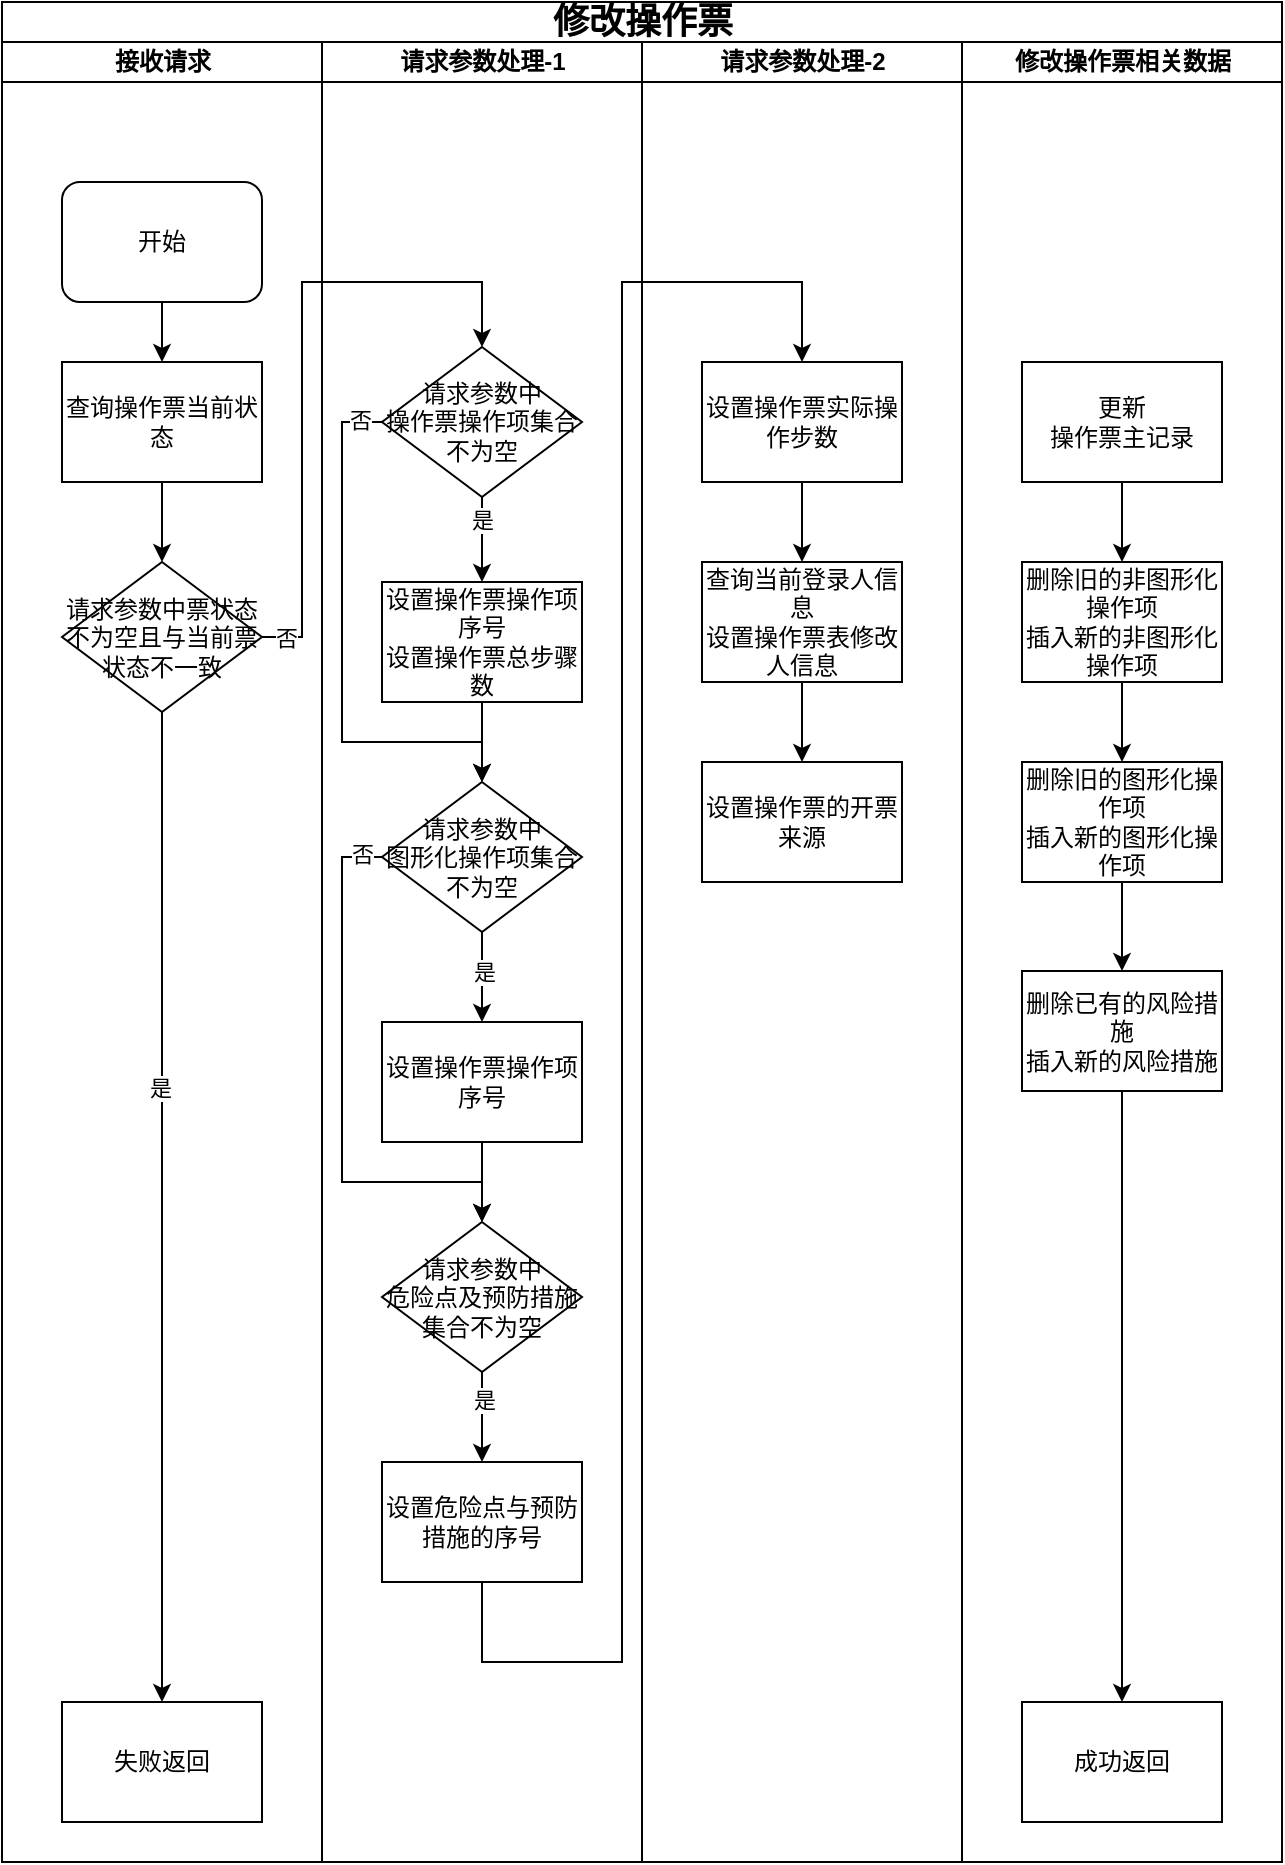 <mxfile version="26.2.4">
  <diagram name="第 1 页" id="Mi5FJn27tM2lNLOmDuyB">
    <mxGraphModel dx="1044" dy="562" grid="1" gridSize="10" guides="1" tooltips="1" connect="1" arrows="1" fold="1" page="1" pageScale="1" pageWidth="827" pageHeight="1169" math="0" shadow="0">
      <root>
        <mxCell id="0" />
        <mxCell id="1" parent="0" />
        <mxCell id="xkGVcfHma229tYRSmBUg-1" value="&lt;font style=&quot;font-size: 18px;&quot;&gt;修改操作票&lt;/font&gt;" style="swimlane;html=1;childLayout=stackLayout;startSize=20;rounded=0;shadow=0;labelBackgroundColor=none;strokeWidth=1;fontFamily=Verdana;fontSize=8;align=center;" vertex="1" parent="1">
          <mxGeometry x="70" y="40" width="640" height="930" as="geometry" />
        </mxCell>
        <mxCell id="xkGVcfHma229tYRSmBUg-2" value="接收请求" style="swimlane;html=1;startSize=20;" vertex="1" parent="xkGVcfHma229tYRSmBUg-1">
          <mxGeometry y="20" width="160" height="910" as="geometry">
            <mxRectangle y="20" width="40" height="730" as="alternateBounds" />
          </mxGeometry>
        </mxCell>
        <mxCell id="xkGVcfHma229tYRSmBUg-3" style="edgeStyle=orthogonalEdgeStyle;rounded=0;orthogonalLoop=1;jettySize=auto;html=1;exitX=0.5;exitY=1;exitDx=0;exitDy=0;entryX=0.5;entryY=0;entryDx=0;entryDy=0;" edge="1" parent="xkGVcfHma229tYRSmBUg-2" source="xkGVcfHma229tYRSmBUg-4" target="xkGVcfHma229tYRSmBUg-10">
          <mxGeometry relative="1" as="geometry">
            <mxPoint x="70" y="167.5" as="targetPoint" />
          </mxGeometry>
        </mxCell>
        <mxCell id="xkGVcfHma229tYRSmBUg-4" value="&lt;font style=&quot;font-size: 12px;&quot;&gt;开始&lt;/font&gt;" style="rounded=1;whiteSpace=wrap;html=1;shadow=0;labelBackgroundColor=none;strokeWidth=1;fontFamily=Verdana;fontSize=8;align=center;" vertex="1" parent="xkGVcfHma229tYRSmBUg-2">
          <mxGeometry x="30" y="70" width="100" height="60" as="geometry" />
        </mxCell>
        <mxCell id="xkGVcfHma229tYRSmBUg-6" style="edgeStyle=orthogonalEdgeStyle;rounded=0;orthogonalLoop=1;jettySize=auto;html=1;entryX=0.5;entryY=0;entryDx=0;entryDy=0;exitX=0.5;exitY=1;exitDx=0;exitDy=0;" edge="1" parent="xkGVcfHma229tYRSmBUg-2" source="xkGVcfHma229tYRSmBUg-122" target="xkGVcfHma229tYRSmBUg-8">
          <mxGeometry relative="1" as="geometry">
            <mxPoint x="70" y="980" as="targetPoint" />
            <mxPoint x="70" y="440" as="sourcePoint" />
            <Array as="points">
              <mxPoint x="80" y="660" />
              <mxPoint x="80" y="660" />
            </Array>
          </mxGeometry>
        </mxCell>
        <mxCell id="xkGVcfHma229tYRSmBUg-7" value="是" style="edgeLabel;html=1;align=center;verticalAlign=middle;resizable=0;points=[];" vertex="1" connectable="0" parent="xkGVcfHma229tYRSmBUg-6">
          <mxGeometry x="-0.24" y="-1" relative="1" as="geometry">
            <mxPoint as="offset" />
          </mxGeometry>
        </mxCell>
        <mxCell id="xkGVcfHma229tYRSmBUg-8" value="&lt;span style=&quot;font-size: 12px;&quot;&gt;失败返回&lt;/span&gt;" style="whiteSpace=wrap;html=1;fontSize=8;fontFamily=Verdana;rounded=0;shadow=0;labelBackgroundColor=none;strokeWidth=1;" vertex="1" parent="xkGVcfHma229tYRSmBUg-2">
          <mxGeometry x="30" y="830" width="100" height="60" as="geometry" />
        </mxCell>
        <mxCell id="xkGVcfHma229tYRSmBUg-9" style="edgeStyle=orthogonalEdgeStyle;rounded=0;orthogonalLoop=1;jettySize=auto;html=1;exitX=0.5;exitY=1;exitDx=0;exitDy=0;entryX=0.5;entryY=0;entryDx=0;entryDy=0;" edge="1" parent="xkGVcfHma229tYRSmBUg-2" source="xkGVcfHma229tYRSmBUg-10" target="xkGVcfHma229tYRSmBUg-122">
          <mxGeometry relative="1" as="geometry">
            <mxPoint x="70" y="260" as="targetPoint" />
          </mxGeometry>
        </mxCell>
        <mxCell id="xkGVcfHma229tYRSmBUg-10" value="&lt;span style=&quot;font-size: 12px;&quot;&gt;查询操作票当前状态&lt;/span&gt;" style="whiteSpace=wrap;html=1;fontSize=8;fontFamily=Verdana;rounded=0;shadow=0;labelBackgroundColor=none;strokeWidth=1;" vertex="1" parent="xkGVcfHma229tYRSmBUg-2">
          <mxGeometry x="30" y="160" width="100" height="60" as="geometry" />
        </mxCell>
        <mxCell id="xkGVcfHma229tYRSmBUg-122" value="&lt;span style=&quot;font-size: 12px;&quot;&gt;请求参数中票状态&lt;/span&gt;&lt;div&gt;&lt;span style=&quot;font-size: 12px;&quot;&gt;不为空且与当前票状态不一致&lt;/span&gt;&lt;/div&gt;" style="rhombus;whiteSpace=wrap;html=1;rounded=0;shadow=0;labelBackgroundColor=none;strokeWidth=1;fontFamily=Verdana;fontSize=8;align=center;" vertex="1" parent="xkGVcfHma229tYRSmBUg-2">
          <mxGeometry x="30" y="260" width="100" height="75" as="geometry" />
        </mxCell>
        <mxCell id="xkGVcfHma229tYRSmBUg-13" value="请求参数处理-1" style="swimlane;html=1;startSize=20;" vertex="1" parent="xkGVcfHma229tYRSmBUg-1">
          <mxGeometry x="160" y="20" width="160" height="910" as="geometry" />
        </mxCell>
        <mxCell id="xkGVcfHma229tYRSmBUg-14" style="edgeStyle=orthogonalEdgeStyle;rounded=0;orthogonalLoop=1;jettySize=auto;html=1;exitX=0.5;exitY=1;exitDx=0;exitDy=0;" edge="1" parent="xkGVcfHma229tYRSmBUg-13" source="xkGVcfHma229tYRSmBUg-18" target="xkGVcfHma229tYRSmBUg-123">
          <mxGeometry relative="1" as="geometry">
            <mxPoint x="80" y="270" as="targetPoint" />
          </mxGeometry>
        </mxCell>
        <mxCell id="xkGVcfHma229tYRSmBUg-15" value="是" style="edgeLabel;html=1;align=center;verticalAlign=middle;resizable=0;points=[];" vertex="1" connectable="0" parent="xkGVcfHma229tYRSmBUg-14">
          <mxGeometry x="-0.414" relative="1" as="geometry">
            <mxPoint y="-1" as="offset" />
          </mxGeometry>
        </mxCell>
        <mxCell id="xkGVcfHma229tYRSmBUg-128" style="edgeStyle=orthogonalEdgeStyle;rounded=0;orthogonalLoop=1;jettySize=auto;html=1;exitX=0;exitY=0.5;exitDx=0;exitDy=0;entryX=0.5;entryY=0;entryDx=0;entryDy=0;" edge="1" parent="xkGVcfHma229tYRSmBUg-13" source="xkGVcfHma229tYRSmBUg-18" target="xkGVcfHma229tYRSmBUg-124">
          <mxGeometry relative="1" as="geometry">
            <Array as="points">
              <mxPoint x="10" y="190" />
              <mxPoint x="10" y="350" />
              <mxPoint x="80" y="350" />
            </Array>
          </mxGeometry>
        </mxCell>
        <mxCell id="xkGVcfHma229tYRSmBUg-129" value="否" style="edgeLabel;html=1;align=center;verticalAlign=middle;resizable=0;points=[];" vertex="1" connectable="0" parent="xkGVcfHma229tYRSmBUg-128">
          <mxGeometry x="-0.914" y="-1" relative="1" as="geometry">
            <mxPoint as="offset" />
          </mxGeometry>
        </mxCell>
        <mxCell id="xkGVcfHma229tYRSmBUg-18" value="&lt;span style=&quot;font-size: 12px;&quot;&gt;请求参数中&lt;/span&gt;&lt;div&gt;&lt;span style=&quot;font-size: 12px;&quot;&gt;操作票操作项集合不为空&lt;/span&gt;&lt;/div&gt;" style="rhombus;whiteSpace=wrap;html=1;rounded=0;shadow=0;labelBackgroundColor=none;strokeWidth=1;fontFamily=Verdana;fontSize=8;align=center;" vertex="1" parent="xkGVcfHma229tYRSmBUg-13">
          <mxGeometry x="30" y="152.5" width="100" height="75" as="geometry" />
        </mxCell>
        <mxCell id="xkGVcfHma229tYRSmBUg-125" style="edgeStyle=orthogonalEdgeStyle;rounded=0;orthogonalLoop=1;jettySize=auto;html=1;exitX=0.5;exitY=1;exitDx=0;exitDy=0;" edge="1" parent="xkGVcfHma229tYRSmBUg-13" source="xkGVcfHma229tYRSmBUg-123" target="xkGVcfHma229tYRSmBUg-124">
          <mxGeometry relative="1" as="geometry" />
        </mxCell>
        <mxCell id="xkGVcfHma229tYRSmBUg-123" value="&lt;span style=&quot;font-size: 12px;&quot;&gt;设置操作票操作项序号&lt;/span&gt;&lt;div&gt;&lt;span style=&quot;font-size: 12px;&quot;&gt;设置操作票总步骤数&lt;/span&gt;&lt;/div&gt;" style="whiteSpace=wrap;html=1;fontSize=8;fontFamily=Verdana;rounded=0;shadow=0;labelBackgroundColor=none;strokeWidth=1;" vertex="1" parent="xkGVcfHma229tYRSmBUg-13">
          <mxGeometry x="30" y="270" width="100" height="60" as="geometry" />
        </mxCell>
        <mxCell id="xkGVcfHma229tYRSmBUg-127" style="edgeStyle=orthogonalEdgeStyle;rounded=0;orthogonalLoop=1;jettySize=auto;html=1;exitX=0.5;exitY=1;exitDx=0;exitDy=0;entryX=0.5;entryY=0;entryDx=0;entryDy=0;" edge="1" parent="xkGVcfHma229tYRSmBUg-13" source="xkGVcfHma229tYRSmBUg-124" target="xkGVcfHma229tYRSmBUg-126">
          <mxGeometry relative="1" as="geometry" />
        </mxCell>
        <mxCell id="xkGVcfHma229tYRSmBUg-130" value="是" style="edgeLabel;html=1;align=center;verticalAlign=middle;resizable=0;points=[];" vertex="1" connectable="0" parent="xkGVcfHma229tYRSmBUg-127">
          <mxGeometry x="-0.111" y="1" relative="1" as="geometry">
            <mxPoint as="offset" />
          </mxGeometry>
        </mxCell>
        <mxCell id="xkGVcfHma229tYRSmBUg-131" style="edgeStyle=orthogonalEdgeStyle;rounded=0;orthogonalLoop=1;jettySize=auto;html=1;exitX=0;exitY=0.5;exitDx=0;exitDy=0;entryX=0.5;entryY=0;entryDx=0;entryDy=0;" edge="1" parent="xkGVcfHma229tYRSmBUg-13" source="xkGVcfHma229tYRSmBUg-124" target="xkGVcfHma229tYRSmBUg-132">
          <mxGeometry relative="1" as="geometry">
            <mxPoint x="10" y="580" as="targetPoint" />
            <Array as="points">
              <mxPoint x="10" y="408" />
              <mxPoint x="10" y="570" />
              <mxPoint x="80" y="570" />
            </Array>
          </mxGeometry>
        </mxCell>
        <mxCell id="xkGVcfHma229tYRSmBUg-134" value="否" style="edgeLabel;html=1;align=center;verticalAlign=middle;resizable=0;points=[];" vertex="1" connectable="0" parent="xkGVcfHma229tYRSmBUg-131">
          <mxGeometry x="-0.925" y="-2" relative="1" as="geometry">
            <mxPoint as="offset" />
          </mxGeometry>
        </mxCell>
        <mxCell id="xkGVcfHma229tYRSmBUg-124" value="&lt;span style=&quot;font-size: 12px;&quot;&gt;请求参数中&lt;/span&gt;&lt;div&gt;&lt;span style=&quot;font-size: 12px;&quot;&gt;图形化操作项集合不为空&lt;/span&gt;&lt;/div&gt;" style="rhombus;whiteSpace=wrap;html=1;rounded=0;shadow=0;labelBackgroundColor=none;strokeWidth=1;fontFamily=Verdana;fontSize=8;align=center;" vertex="1" parent="xkGVcfHma229tYRSmBUg-13">
          <mxGeometry x="30" y="370" width="100" height="75" as="geometry" />
        </mxCell>
        <mxCell id="xkGVcfHma229tYRSmBUg-133" style="edgeStyle=orthogonalEdgeStyle;rounded=0;orthogonalLoop=1;jettySize=auto;html=1;exitX=0.5;exitY=1;exitDx=0;exitDy=0;entryX=0.5;entryY=0;entryDx=0;entryDy=0;" edge="1" parent="xkGVcfHma229tYRSmBUg-13" source="xkGVcfHma229tYRSmBUg-126" target="xkGVcfHma229tYRSmBUg-132">
          <mxGeometry relative="1" as="geometry" />
        </mxCell>
        <mxCell id="xkGVcfHma229tYRSmBUg-126" value="&lt;span style=&quot;font-size: 12px;&quot;&gt;设置操作票操作项序号&lt;/span&gt;" style="whiteSpace=wrap;html=1;fontSize=8;fontFamily=Verdana;rounded=0;shadow=0;labelBackgroundColor=none;strokeWidth=1;" vertex="1" parent="xkGVcfHma229tYRSmBUg-13">
          <mxGeometry x="30" y="490" width="100" height="60" as="geometry" />
        </mxCell>
        <mxCell id="xkGVcfHma229tYRSmBUg-136" style="edgeStyle=orthogonalEdgeStyle;rounded=0;orthogonalLoop=1;jettySize=auto;html=1;exitX=0.5;exitY=1;exitDx=0;exitDy=0;entryX=0.5;entryY=0;entryDx=0;entryDy=0;" edge="1" parent="xkGVcfHma229tYRSmBUg-13" source="xkGVcfHma229tYRSmBUg-132" target="xkGVcfHma229tYRSmBUg-135">
          <mxGeometry relative="1" as="geometry" />
        </mxCell>
        <mxCell id="xkGVcfHma229tYRSmBUg-137" value="是" style="edgeLabel;html=1;align=center;verticalAlign=middle;resizable=0;points=[];" vertex="1" connectable="0" parent="xkGVcfHma229tYRSmBUg-136">
          <mxGeometry x="-0.407" y="1" relative="1" as="geometry">
            <mxPoint as="offset" />
          </mxGeometry>
        </mxCell>
        <mxCell id="xkGVcfHma229tYRSmBUg-132" value="&lt;span style=&quot;font-size: 12px;&quot;&gt;请求参数中&lt;/span&gt;&lt;div&gt;&lt;span style=&quot;font-size: 12px;&quot;&gt;危险点及预防措施集合不为空&lt;/span&gt;&lt;/div&gt;" style="rhombus;whiteSpace=wrap;html=1;rounded=0;shadow=0;labelBackgroundColor=none;strokeWidth=1;fontFamily=Verdana;fontSize=8;align=center;" vertex="1" parent="xkGVcfHma229tYRSmBUg-13">
          <mxGeometry x="30" y="590" width="100" height="75" as="geometry" />
        </mxCell>
        <mxCell id="xkGVcfHma229tYRSmBUg-135" value="&lt;span style=&quot;font-size: 12px;&quot;&gt;设置危险点与预防措施的序号&lt;/span&gt;" style="whiteSpace=wrap;html=1;fontSize=8;fontFamily=Verdana;rounded=0;shadow=0;labelBackgroundColor=none;strokeWidth=1;" vertex="1" parent="xkGVcfHma229tYRSmBUg-13">
          <mxGeometry x="30" y="710" width="100" height="60" as="geometry" />
        </mxCell>
        <mxCell id="xkGVcfHma229tYRSmBUg-29" value="请求参数处理-2" style="swimlane;html=1;startSize=20;" vertex="1" parent="xkGVcfHma229tYRSmBUg-1">
          <mxGeometry x="320" y="20" width="160" height="910" as="geometry" />
        </mxCell>
        <mxCell id="xkGVcfHma229tYRSmBUg-143" style="edgeStyle=orthogonalEdgeStyle;rounded=0;orthogonalLoop=1;jettySize=auto;html=1;exitX=0.5;exitY=1;exitDx=0;exitDy=0;entryX=0.5;entryY=0;entryDx=0;entryDy=0;" edge="1" parent="xkGVcfHma229tYRSmBUg-29" source="xkGVcfHma229tYRSmBUg-140" target="xkGVcfHma229tYRSmBUg-142">
          <mxGeometry relative="1" as="geometry" />
        </mxCell>
        <mxCell id="xkGVcfHma229tYRSmBUg-140" value="&lt;span style=&quot;font-size: 12px;&quot;&gt;设置操作票实际操作步数&lt;/span&gt;" style="whiteSpace=wrap;html=1;fontSize=8;fontFamily=Verdana;rounded=0;shadow=0;labelBackgroundColor=none;strokeWidth=1;" vertex="1" parent="xkGVcfHma229tYRSmBUg-29">
          <mxGeometry x="30" y="160" width="100" height="60" as="geometry" />
        </mxCell>
        <mxCell id="xkGVcfHma229tYRSmBUg-154" style="edgeStyle=orthogonalEdgeStyle;rounded=0;orthogonalLoop=1;jettySize=auto;html=1;exitX=0.5;exitY=1;exitDx=0;exitDy=0;" edge="1" parent="xkGVcfHma229tYRSmBUg-29" source="xkGVcfHma229tYRSmBUg-142" target="xkGVcfHma229tYRSmBUg-153">
          <mxGeometry relative="1" as="geometry" />
        </mxCell>
        <mxCell id="xkGVcfHma229tYRSmBUg-142" value="&lt;span style=&quot;font-size: 12px;&quot;&gt;查询当前登录人信息&lt;/span&gt;&lt;div&gt;&lt;span style=&quot;font-size: 12px;&quot;&gt;设置操作票表修改人信息&lt;/span&gt;&lt;/div&gt;" style="whiteSpace=wrap;html=1;fontSize=8;fontFamily=Verdana;rounded=0;shadow=0;labelBackgroundColor=none;strokeWidth=1;" vertex="1" parent="xkGVcfHma229tYRSmBUg-29">
          <mxGeometry x="30" y="260" width="100" height="60" as="geometry" />
        </mxCell>
        <mxCell id="xkGVcfHma229tYRSmBUg-153" value="&lt;span style=&quot;font-size: 12px;&quot;&gt;设置操作票的开票来源&lt;/span&gt;" style="whiteSpace=wrap;html=1;fontSize=8;fontFamily=Verdana;rounded=0;shadow=0;labelBackgroundColor=none;strokeWidth=1;" vertex="1" parent="xkGVcfHma229tYRSmBUg-29">
          <mxGeometry x="30" y="360" width="100" height="60" as="geometry" />
        </mxCell>
        <mxCell id="xkGVcfHma229tYRSmBUg-62" value="修改操作票相关数据" style="swimlane;html=1;startSize=20;" vertex="1" parent="xkGVcfHma229tYRSmBUg-1">
          <mxGeometry x="480" y="20" width="160" height="910" as="geometry" />
        </mxCell>
        <mxCell id="xkGVcfHma229tYRSmBUg-63" value="" style="edgeStyle=orthogonalEdgeStyle;rounded=0;orthogonalLoop=1;jettySize=auto;html=1;entryX=0.5;entryY=0;entryDx=0;entryDy=0;" edge="1" parent="xkGVcfHma229tYRSmBUg-62" source="xkGVcfHma229tYRSmBUg-64">
          <mxGeometry relative="1" as="geometry">
            <mxPoint x="80" y="260" as="targetPoint" />
          </mxGeometry>
        </mxCell>
        <mxCell id="xkGVcfHma229tYRSmBUg-64" value="&lt;span style=&quot;font-size: 12px;&quot;&gt;更新&lt;/span&gt;&lt;div&gt;&lt;span style=&quot;font-size: 12px;&quot;&gt;操作票主记录&lt;/span&gt;&lt;/div&gt;" style="whiteSpace=wrap;html=1;fontSize=8;fontFamily=Verdana;rounded=0;shadow=0;labelBackgroundColor=none;strokeWidth=1;" vertex="1" parent="xkGVcfHma229tYRSmBUg-62">
          <mxGeometry x="30" y="160" width="100" height="60" as="geometry" />
        </mxCell>
        <mxCell id="xkGVcfHma229tYRSmBUg-147" style="edgeStyle=orthogonalEdgeStyle;rounded=0;orthogonalLoop=1;jettySize=auto;html=1;exitX=0.5;exitY=1;exitDx=0;exitDy=0;entryX=0.5;entryY=0;entryDx=0;entryDy=0;" edge="1" parent="xkGVcfHma229tYRSmBUg-62" source="xkGVcfHma229tYRSmBUg-145" target="xkGVcfHma229tYRSmBUg-146">
          <mxGeometry relative="1" as="geometry" />
        </mxCell>
        <mxCell id="xkGVcfHma229tYRSmBUg-145" value="&lt;span style=&quot;font-size: 12px;&quot;&gt;删除旧的非图形化操作项&lt;/span&gt;&lt;div&gt;&lt;span style=&quot;font-size: 12px;&quot;&gt;插入新的&lt;/span&gt;&lt;span style=&quot;font-size: 12px; background-color: transparent; color: light-dark(rgb(0, 0, 0), rgb(255, 255, 255));&quot;&gt;非图形化操作项&lt;/span&gt;&lt;/div&gt;" style="whiteSpace=wrap;html=1;fontSize=8;fontFamily=Verdana;rounded=0;shadow=0;labelBackgroundColor=none;strokeWidth=1;" vertex="1" parent="xkGVcfHma229tYRSmBUg-62">
          <mxGeometry x="30" y="260" width="100" height="60" as="geometry" />
        </mxCell>
        <mxCell id="xkGVcfHma229tYRSmBUg-149" style="edgeStyle=orthogonalEdgeStyle;rounded=0;orthogonalLoop=1;jettySize=auto;html=1;exitX=0.5;exitY=1;exitDx=0;exitDy=0;entryX=0.5;entryY=0;entryDx=0;entryDy=0;" edge="1" parent="xkGVcfHma229tYRSmBUg-62" source="xkGVcfHma229tYRSmBUg-146" target="xkGVcfHma229tYRSmBUg-148">
          <mxGeometry relative="1" as="geometry" />
        </mxCell>
        <mxCell id="xkGVcfHma229tYRSmBUg-146" value="&lt;span style=&quot;font-size: 12px;&quot;&gt;删除旧的图形化操作项&lt;/span&gt;&lt;div&gt;&lt;span style=&quot;font-size: 12px;&quot;&gt;插入新的图形化操作项&lt;/span&gt;&lt;/div&gt;" style="whiteSpace=wrap;html=1;fontSize=8;fontFamily=Verdana;rounded=0;shadow=0;labelBackgroundColor=none;strokeWidth=1;" vertex="1" parent="xkGVcfHma229tYRSmBUg-62">
          <mxGeometry x="30" y="360" width="100" height="60" as="geometry" />
        </mxCell>
        <mxCell id="xkGVcfHma229tYRSmBUg-152" style="edgeStyle=orthogonalEdgeStyle;rounded=0;orthogonalLoop=1;jettySize=auto;html=1;exitX=0.5;exitY=1;exitDx=0;exitDy=0;" edge="1" parent="xkGVcfHma229tYRSmBUg-62" source="xkGVcfHma229tYRSmBUg-148" target="xkGVcfHma229tYRSmBUg-151">
          <mxGeometry relative="1" as="geometry" />
        </mxCell>
        <mxCell id="xkGVcfHma229tYRSmBUg-148" value="&lt;span style=&quot;font-size: 12px;&quot;&gt;删除已有的风险措施&lt;/span&gt;&lt;div&gt;&lt;span style=&quot;font-size: 12px;&quot;&gt;插入新的风险措施&lt;/span&gt;&lt;/div&gt;" style="whiteSpace=wrap;html=1;fontSize=8;fontFamily=Verdana;rounded=0;shadow=0;labelBackgroundColor=none;strokeWidth=1;" vertex="1" parent="xkGVcfHma229tYRSmBUg-62">
          <mxGeometry x="30" y="464.5" width="100" height="60" as="geometry" />
        </mxCell>
        <mxCell id="xkGVcfHma229tYRSmBUg-151" value="&lt;span style=&quot;font-size: 12px;&quot;&gt;成功返回&lt;/span&gt;" style="whiteSpace=wrap;html=1;fontSize=8;fontFamily=Verdana;rounded=0;shadow=0;labelBackgroundColor=none;strokeWidth=1;" vertex="1" parent="xkGVcfHma229tYRSmBUg-62">
          <mxGeometry x="30" y="830" width="100" height="60" as="geometry" />
        </mxCell>
        <mxCell id="xkGVcfHma229tYRSmBUg-105" style="edgeStyle=orthogonalEdgeStyle;rounded=0;orthogonalLoop=1;jettySize=auto;html=1;exitX=1;exitY=0.5;exitDx=0;exitDy=0;entryX=0.5;entryY=0;entryDx=0;entryDy=0;" edge="1" parent="xkGVcfHma229tYRSmBUg-1" source="xkGVcfHma229tYRSmBUg-122" target="xkGVcfHma229tYRSmBUg-18">
          <mxGeometry relative="1" as="geometry">
            <Array as="points">
              <mxPoint x="150" y="318" />
              <mxPoint x="150" y="140" />
              <mxPoint x="240" y="140" />
            </Array>
          </mxGeometry>
        </mxCell>
        <mxCell id="xkGVcfHma229tYRSmBUg-106" value="否" style="edgeLabel;html=1;align=center;verticalAlign=middle;resizable=0;points=[];" vertex="1" connectable="0" parent="xkGVcfHma229tYRSmBUg-105">
          <mxGeometry x="-0.925" relative="1" as="geometry">
            <mxPoint as="offset" />
          </mxGeometry>
        </mxCell>
        <mxCell id="xkGVcfHma229tYRSmBUg-141" style="edgeStyle=orthogonalEdgeStyle;rounded=0;orthogonalLoop=1;jettySize=auto;html=1;exitX=0.5;exitY=1;exitDx=0;exitDy=0;entryX=0.5;entryY=0;entryDx=0;entryDy=0;" edge="1" parent="xkGVcfHma229tYRSmBUg-1" source="xkGVcfHma229tYRSmBUg-135" target="xkGVcfHma229tYRSmBUg-140">
          <mxGeometry relative="1" as="geometry">
            <mxPoint x="240" y="890" as="sourcePoint" />
            <Array as="points">
              <mxPoint x="240" y="830" />
              <mxPoint x="310" y="830" />
              <mxPoint x="310" y="140" />
              <mxPoint x="400" y="140" />
            </Array>
          </mxGeometry>
        </mxCell>
      </root>
    </mxGraphModel>
  </diagram>
</mxfile>
